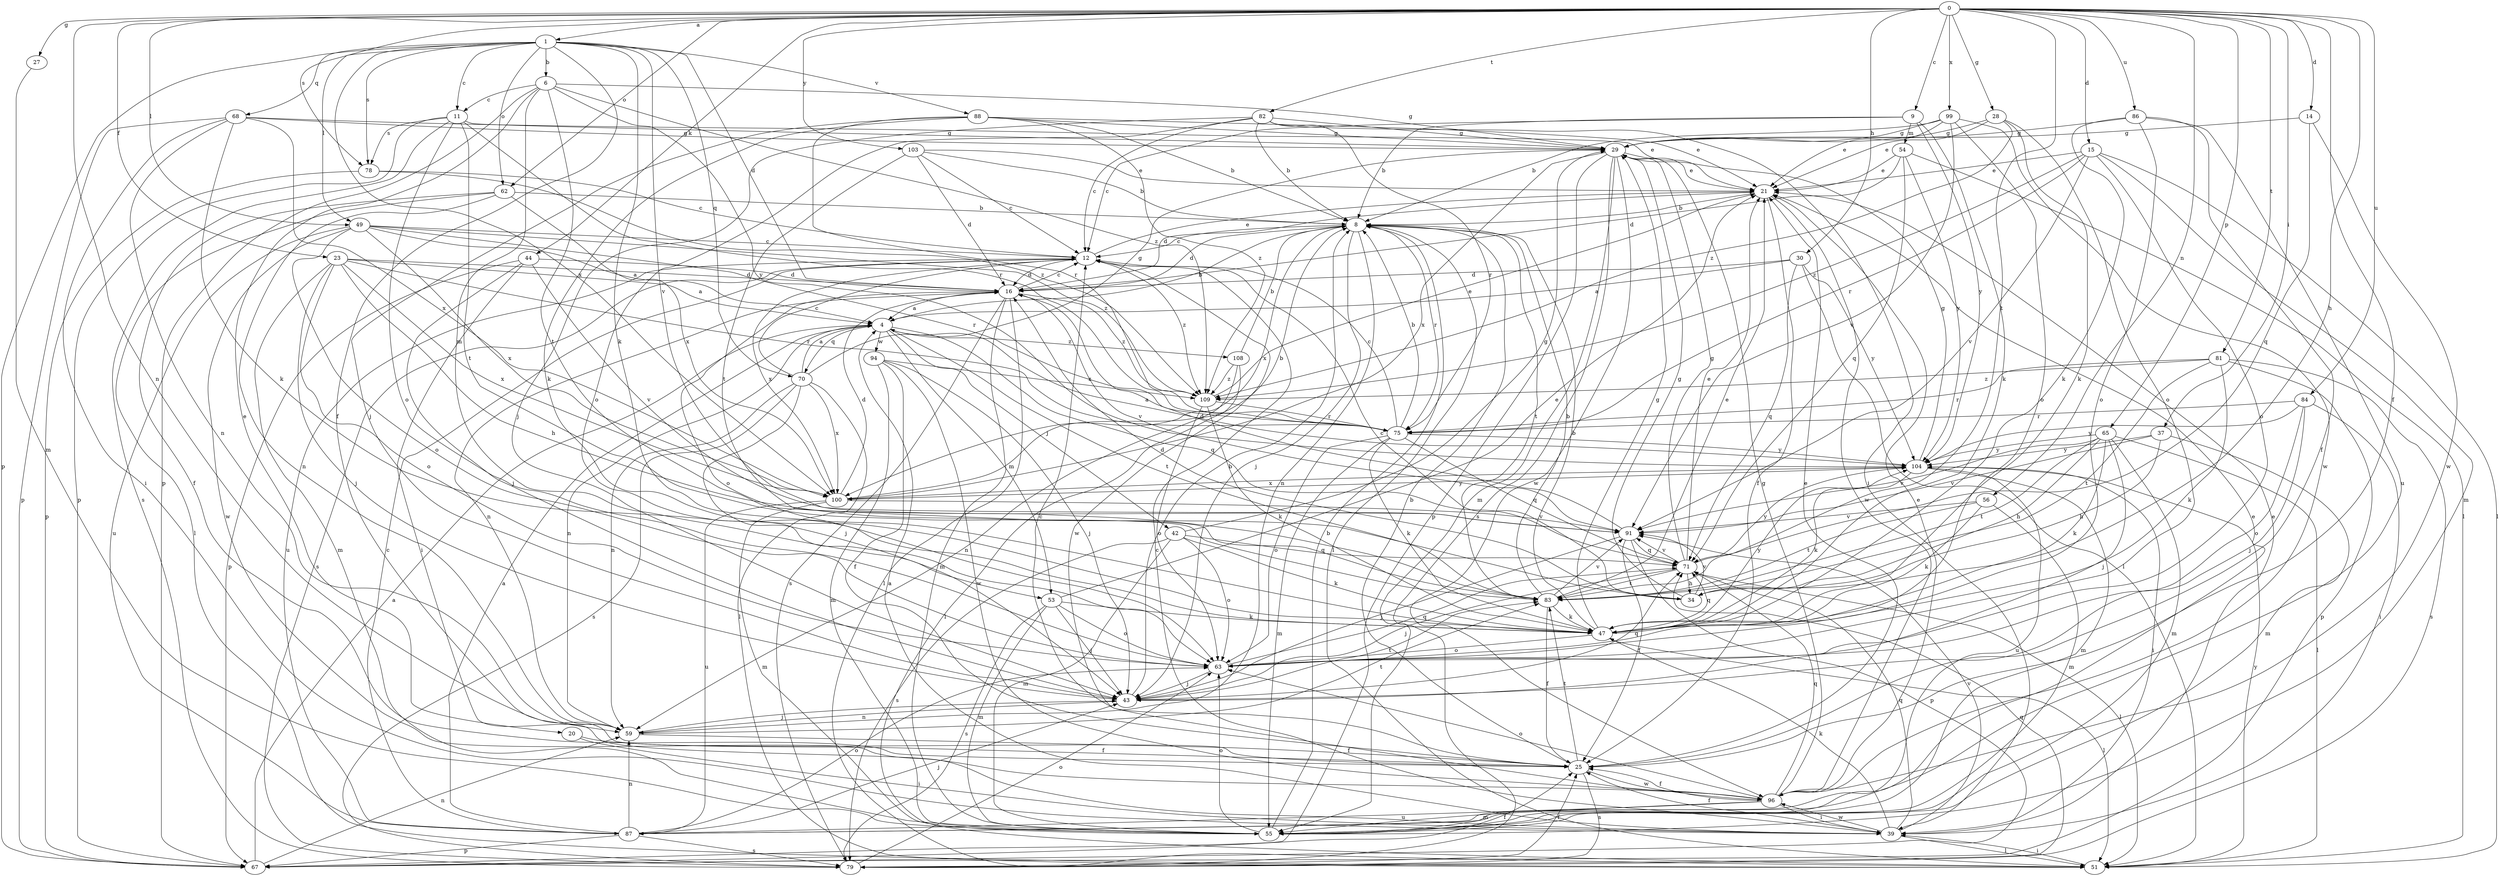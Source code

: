 strict digraph  {
0;
1;
4;
6;
8;
9;
11;
12;
14;
15;
16;
20;
21;
23;
25;
27;
28;
29;
30;
34;
37;
39;
42;
43;
44;
47;
49;
51;
53;
54;
55;
56;
59;
62;
63;
65;
67;
68;
70;
71;
75;
78;
79;
81;
82;
83;
84;
86;
87;
88;
91;
94;
96;
99;
100;
103;
104;
108;
109;
0 -> 1  [label=a];
0 -> 9  [label=c];
0 -> 14  [label=d];
0 -> 15  [label=d];
0 -> 23  [label=f];
0 -> 25  [label=f];
0 -> 27  [label=g];
0 -> 28  [label=g];
0 -> 30  [label=h];
0 -> 34  [label=h];
0 -> 37  [label=i];
0 -> 44  [label=k];
0 -> 49  [label=l];
0 -> 56  [label=n];
0 -> 59  [label=n];
0 -> 62  [label=o];
0 -> 65  [label=p];
0 -> 78  [label=s];
0 -> 81  [label=t];
0 -> 82  [label=t];
0 -> 83  [label=t];
0 -> 84  [label=u];
0 -> 86  [label=u];
0 -> 99  [label=x];
0 -> 103  [label=y];
1 -> 6  [label=b];
1 -> 11  [label=c];
1 -> 16  [label=d];
1 -> 25  [label=f];
1 -> 47  [label=k];
1 -> 49  [label=l];
1 -> 62  [label=o];
1 -> 67  [label=p];
1 -> 68  [label=q];
1 -> 70  [label=q];
1 -> 78  [label=s];
1 -> 88  [label=v];
1 -> 91  [label=v];
1 -> 100  [label=x];
4 -> 8  [label=b];
4 -> 42  [label=j];
4 -> 53  [label=m];
4 -> 59  [label=n];
4 -> 70  [label=q];
4 -> 71  [label=q];
4 -> 83  [label=t];
4 -> 94  [label=w];
4 -> 108  [label=z];
6 -> 11  [label=c];
6 -> 20  [label=e];
6 -> 29  [label=g];
6 -> 53  [label=m];
6 -> 67  [label=p];
6 -> 83  [label=t];
6 -> 104  [label=y];
6 -> 109  [label=z];
8 -> 12  [label=c];
8 -> 16  [label=d];
8 -> 43  [label=j];
8 -> 51  [label=l];
8 -> 59  [label=n];
8 -> 75  [label=r];
8 -> 83  [label=t];
8 -> 100  [label=x];
9 -> 8  [label=b];
9 -> 12  [label=c];
9 -> 47  [label=k];
9 -> 54  [label=m];
9 -> 104  [label=y];
11 -> 29  [label=g];
11 -> 63  [label=o];
11 -> 67  [label=p];
11 -> 75  [label=r];
11 -> 78  [label=s];
11 -> 79  [label=s];
11 -> 83  [label=t];
12 -> 16  [label=d];
12 -> 21  [label=e];
12 -> 79  [label=s];
12 -> 87  [label=u];
12 -> 96  [label=w];
12 -> 100  [label=x];
12 -> 109  [label=z];
14 -> 29  [label=g];
14 -> 71  [label=q];
14 -> 96  [label=w];
15 -> 21  [label=e];
15 -> 51  [label=l];
15 -> 55  [label=m];
15 -> 63  [label=o];
15 -> 75  [label=r];
15 -> 91  [label=v];
15 -> 109  [label=z];
16 -> 4  [label=a];
16 -> 12  [label=c];
16 -> 51  [label=l];
16 -> 55  [label=m];
16 -> 59  [label=n];
16 -> 63  [label=o];
16 -> 79  [label=s];
16 -> 91  [label=v];
16 -> 109  [label=z];
20 -> 25  [label=f];
20 -> 39  [label=i];
21 -> 8  [label=b];
21 -> 16  [label=d];
21 -> 25  [label=f];
21 -> 96  [label=w];
23 -> 4  [label=a];
23 -> 16  [label=d];
23 -> 34  [label=h];
23 -> 43  [label=j];
23 -> 55  [label=m];
23 -> 63  [label=o];
23 -> 75  [label=r];
23 -> 100  [label=x];
25 -> 8  [label=b];
25 -> 12  [label=c];
25 -> 21  [label=e];
25 -> 79  [label=s];
25 -> 83  [label=t];
25 -> 96  [label=w];
27 -> 55  [label=m];
28 -> 21  [label=e];
28 -> 29  [label=g];
28 -> 47  [label=k];
28 -> 63  [label=o];
28 -> 109  [label=z];
29 -> 21  [label=e];
29 -> 55  [label=m];
29 -> 67  [label=p];
29 -> 79  [label=s];
29 -> 96  [label=w];
29 -> 100  [label=x];
30 -> 4  [label=a];
30 -> 16  [label=d];
30 -> 51  [label=l];
30 -> 71  [label=q];
30 -> 104  [label=y];
34 -> 12  [label=c];
34 -> 16  [label=d];
34 -> 29  [label=g];
34 -> 91  [label=v];
37 -> 34  [label=h];
37 -> 55  [label=m];
37 -> 91  [label=v];
37 -> 104  [label=y];
39 -> 4  [label=a];
39 -> 12  [label=c];
39 -> 21  [label=e];
39 -> 25  [label=f];
39 -> 47  [label=k];
39 -> 51  [label=l];
39 -> 71  [label=q];
39 -> 91  [label=v];
39 -> 96  [label=w];
42 -> 29  [label=g];
42 -> 47  [label=k];
42 -> 55  [label=m];
42 -> 63  [label=o];
42 -> 71  [label=q];
42 -> 79  [label=s];
43 -> 8  [label=b];
43 -> 59  [label=n];
43 -> 71  [label=q];
43 -> 83  [label=t];
44 -> 16  [label=d];
44 -> 39  [label=i];
44 -> 43  [label=j];
44 -> 67  [label=p];
44 -> 91  [label=v];
47 -> 8  [label=b];
47 -> 29  [label=g];
47 -> 51  [label=l];
47 -> 63  [label=o];
47 -> 71  [label=q];
47 -> 104  [label=y];
49 -> 4  [label=a];
49 -> 12  [label=c];
49 -> 63  [label=o];
49 -> 75  [label=r];
49 -> 87  [label=u];
49 -> 96  [label=w];
49 -> 100  [label=x];
49 -> 109  [label=z];
51 -> 39  [label=i];
51 -> 104  [label=y];
53 -> 21  [label=e];
53 -> 43  [label=j];
53 -> 47  [label=k];
53 -> 55  [label=m];
53 -> 63  [label=o];
53 -> 79  [label=s];
54 -> 16  [label=d];
54 -> 21  [label=e];
54 -> 51  [label=l];
54 -> 71  [label=q];
54 -> 104  [label=y];
55 -> 8  [label=b];
55 -> 21  [label=e];
55 -> 63  [label=o];
56 -> 47  [label=k];
56 -> 55  [label=m];
56 -> 83  [label=t];
56 -> 91  [label=v];
59 -> 25  [label=f];
59 -> 43  [label=j];
59 -> 83  [label=t];
62 -> 8  [label=b];
62 -> 25  [label=f];
62 -> 51  [label=l];
62 -> 59  [label=n];
62 -> 100  [label=x];
63 -> 43  [label=j];
63 -> 71  [label=q];
65 -> 34  [label=h];
65 -> 43  [label=j];
65 -> 47  [label=k];
65 -> 51  [label=l];
65 -> 55  [label=m];
65 -> 83  [label=t];
65 -> 91  [label=v];
65 -> 104  [label=y];
67 -> 4  [label=a];
67 -> 25  [label=f];
67 -> 59  [label=n];
68 -> 21  [label=e];
68 -> 29  [label=g];
68 -> 39  [label=i];
68 -> 47  [label=k];
68 -> 59  [label=n];
68 -> 67  [label=p];
68 -> 100  [label=x];
70 -> 4  [label=a];
70 -> 12  [label=c];
70 -> 29  [label=g];
70 -> 43  [label=j];
70 -> 51  [label=l];
70 -> 59  [label=n];
70 -> 79  [label=s];
70 -> 100  [label=x];
71 -> 21  [label=e];
71 -> 29  [label=g];
71 -> 34  [label=h];
71 -> 43  [label=j];
71 -> 51  [label=l];
71 -> 83  [label=t];
71 -> 91  [label=v];
71 -> 104  [label=y];
75 -> 8  [label=b];
75 -> 12  [label=c];
75 -> 47  [label=k];
75 -> 55  [label=m];
75 -> 63  [label=o];
75 -> 71  [label=q];
75 -> 104  [label=y];
78 -> 12  [label=c];
78 -> 67  [label=p];
78 -> 109  [label=z];
79 -> 25  [label=f];
79 -> 63  [label=o];
79 -> 71  [label=q];
81 -> 47  [label=k];
81 -> 67  [label=p];
81 -> 75  [label=r];
81 -> 79  [label=s];
81 -> 83  [label=t];
81 -> 109  [label=z];
82 -> 8  [label=b];
82 -> 12  [label=c];
82 -> 29  [label=g];
82 -> 39  [label=i];
82 -> 43  [label=j];
82 -> 63  [label=o];
82 -> 75  [label=r];
83 -> 8  [label=b];
83 -> 21  [label=e];
83 -> 25  [label=f];
83 -> 47  [label=k];
83 -> 91  [label=v];
84 -> 39  [label=i];
84 -> 43  [label=j];
84 -> 63  [label=o];
84 -> 75  [label=r];
84 -> 104  [label=y];
86 -> 25  [label=f];
86 -> 29  [label=g];
86 -> 47  [label=k];
86 -> 63  [label=o];
86 -> 87  [label=u];
87 -> 4  [label=a];
87 -> 12  [label=c];
87 -> 43  [label=j];
87 -> 59  [label=n];
87 -> 63  [label=o];
87 -> 67  [label=p];
87 -> 79  [label=s];
88 -> 8  [label=b];
88 -> 21  [label=e];
88 -> 29  [label=g];
88 -> 43  [label=j];
88 -> 47  [label=k];
88 -> 75  [label=r];
88 -> 109  [label=z];
91 -> 16  [label=d];
91 -> 25  [label=f];
91 -> 43  [label=j];
91 -> 67  [label=p];
91 -> 71  [label=q];
94 -> 25  [label=f];
94 -> 43  [label=j];
94 -> 55  [label=m];
94 -> 96  [label=w];
94 -> 109  [label=z];
96 -> 21  [label=e];
96 -> 25  [label=f];
96 -> 29  [label=g];
96 -> 39  [label=i];
96 -> 55  [label=m];
96 -> 63  [label=o];
96 -> 71  [label=q];
96 -> 87  [label=u];
99 -> 8  [label=b];
99 -> 21  [label=e];
99 -> 29  [label=g];
99 -> 63  [label=o];
99 -> 91  [label=v];
99 -> 96  [label=w];
100 -> 8  [label=b];
100 -> 16  [label=d];
100 -> 55  [label=m];
100 -> 87  [label=u];
100 -> 91  [label=v];
100 -> 104  [label=y];
103 -> 8  [label=b];
103 -> 12  [label=c];
103 -> 16  [label=d];
103 -> 21  [label=e];
103 -> 83  [label=t];
104 -> 4  [label=a];
104 -> 29  [label=g];
104 -> 39  [label=i];
104 -> 47  [label=k];
104 -> 55  [label=m];
104 -> 87  [label=u];
104 -> 100  [label=x];
108 -> 8  [label=b];
108 -> 51  [label=l];
108 -> 59  [label=n];
108 -> 109  [label=z];
109 -> 21  [label=e];
109 -> 47  [label=k];
109 -> 63  [label=o];
109 -> 75  [label=r];
}

